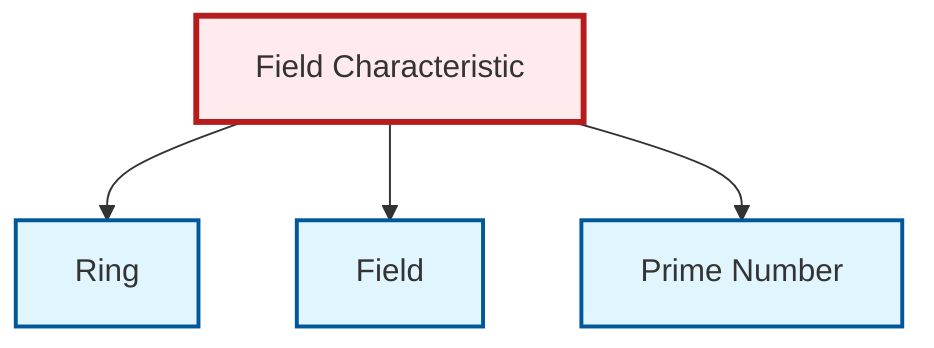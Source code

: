 graph TD
    classDef definition fill:#e1f5fe,stroke:#01579b,stroke-width:2px
    classDef theorem fill:#f3e5f5,stroke:#4a148c,stroke-width:2px
    classDef axiom fill:#fff3e0,stroke:#e65100,stroke-width:2px
    classDef example fill:#e8f5e9,stroke:#1b5e20,stroke-width:2px
    classDef current fill:#ffebee,stroke:#b71c1c,stroke-width:3px
    def-field["Field"]:::definition
    def-prime["Prime Number"]:::definition
    thm-field-characteristic["Field Characteristic"]:::theorem
    def-ring["Ring"]:::definition
    thm-field-characteristic --> def-ring
    thm-field-characteristic --> def-field
    thm-field-characteristic --> def-prime
    class thm-field-characteristic current